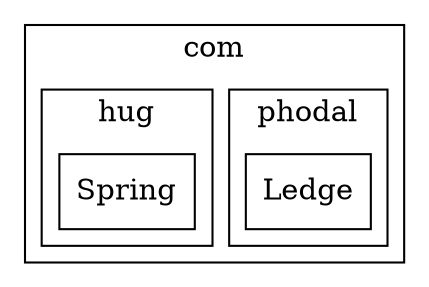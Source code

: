 digraph G {
    subgraph cluster1 {
        label = "com"

            subgraph cluster2 {
                label = "phodal"
                node19 [ label="Ledge", shape=box ];
            }
            subgraph cluster3 {
                label = "hug"
                node20 [ label="Spring", shape=box ];
            }
    }
}